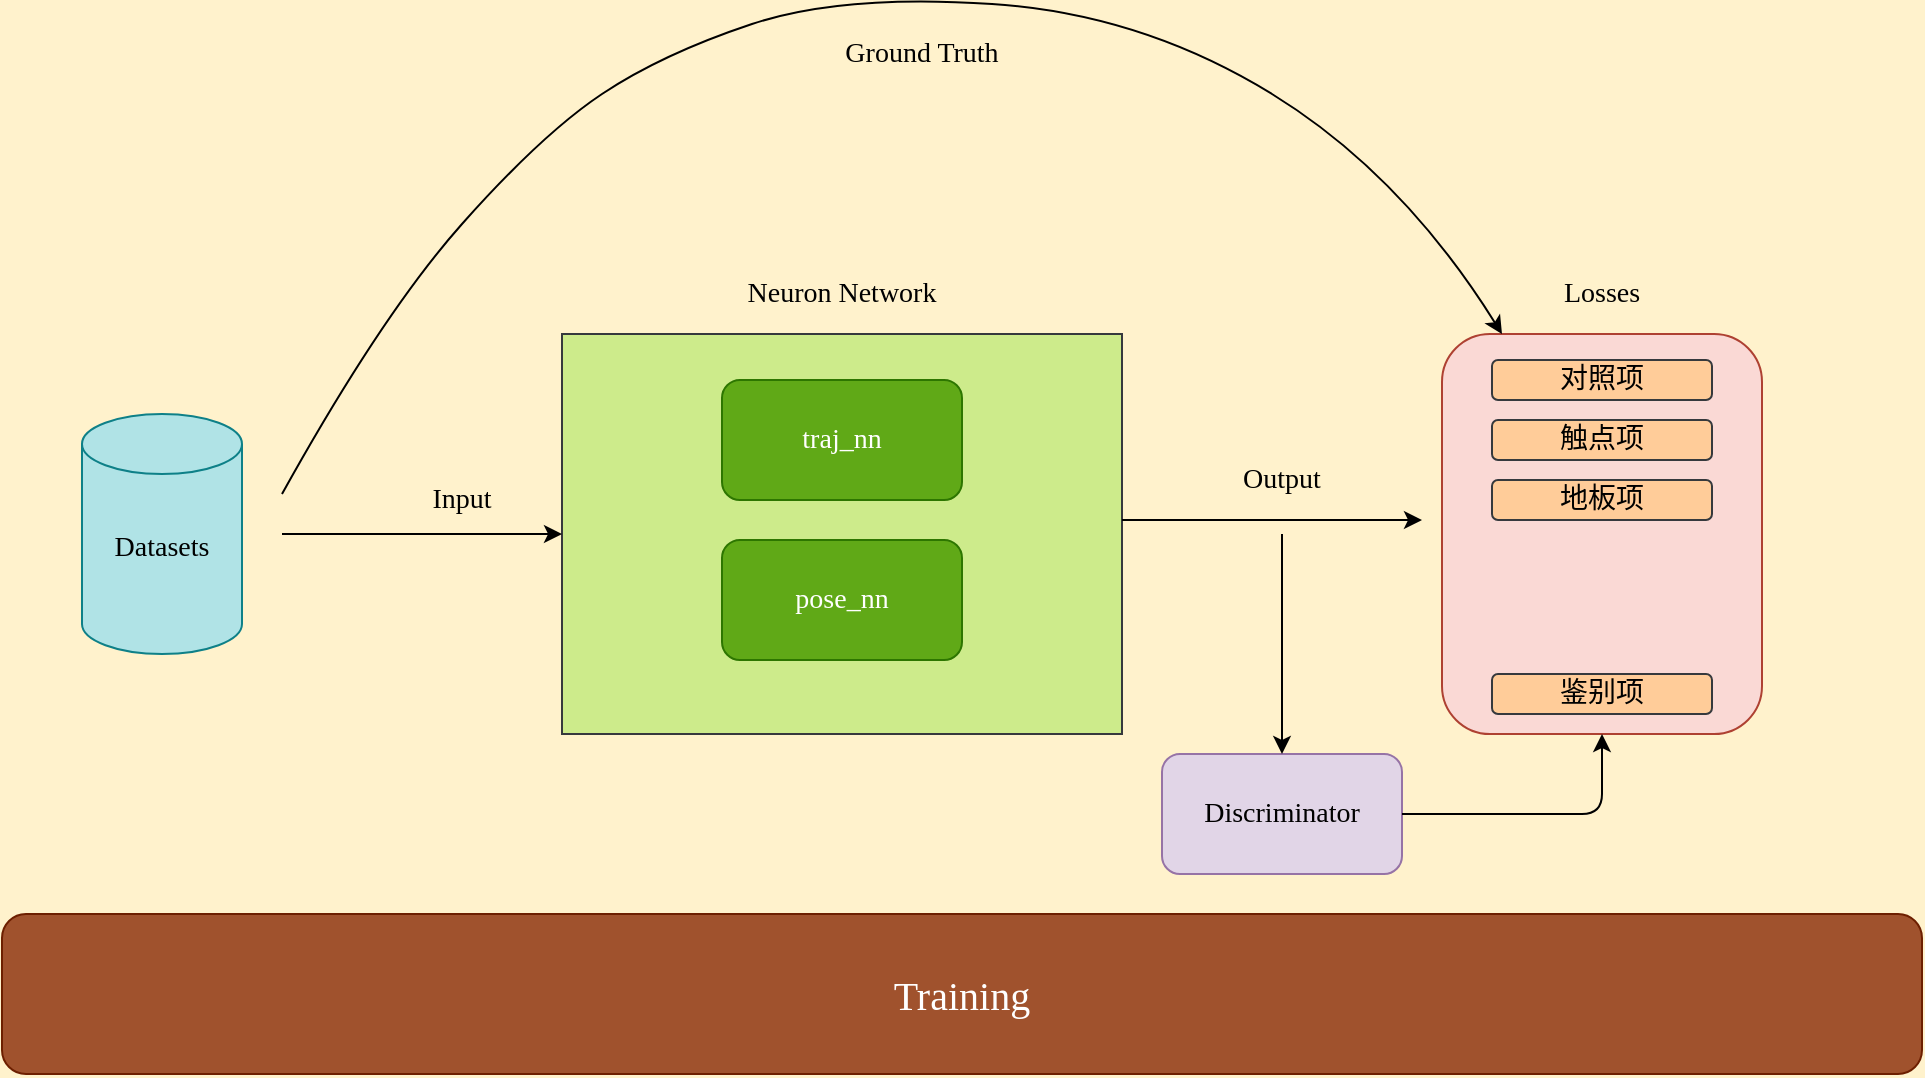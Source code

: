 <mxfile version="14.9.6" type="github">
  <diagram id="9wXMxh1VM7HO3iqphDn7" name="Page-1">
    <mxGraphModel dx="981" dy="624" grid="0" gridSize="10" guides="1" tooltips="1" connect="1" arrows="1" fold="1" page="1" pageScale="1" pageWidth="1169" pageHeight="827" background="#FFF2CC" math="0" shadow="0">
      <root>
        <mxCell id="0" />
        <mxCell id="1" parent="0" />
        <mxCell id="aq_8hHZu7omb50Sgb_1N-21" value="" style="rounded=0;whiteSpace=wrap;html=1;fontFamily=Lucida Console;fontSize=14;labelBorderColor=none;fillColor=#cdeb8b;strokeColor=#36393d;" vertex="1" parent="1">
          <mxGeometry x="320" y="280" width="280" height="200" as="geometry" />
        </mxCell>
        <mxCell id="aq_8hHZu7omb50Sgb_1N-3" value="" style="shape=cylinder3;whiteSpace=wrap;html=1;boundedLbl=1;backgroundOutline=1;size=15;fontSize=14;labelBorderColor=none;fillColor=#b0e3e6;strokeColor=#0e8088;" vertex="1" parent="1">
          <mxGeometry x="80" y="320" width="80" height="120" as="geometry" />
        </mxCell>
        <mxCell id="aq_8hHZu7omb50Sgb_1N-4" value="Datasets" style="text;html=1;strokeColor=none;fillColor=none;align=center;verticalAlign=middle;whiteSpace=wrap;rounded=0;fontFamily=Lucida Console;fontSize=14;labelBorderColor=none;" vertex="1" parent="1">
          <mxGeometry x="80" y="367" width="80" height="40" as="geometry" />
        </mxCell>
        <mxCell id="aq_8hHZu7omb50Sgb_1N-5" value="traj_nn" style="rounded=1;whiteSpace=wrap;html=1;fontFamily=Lucida Console;fontSize=14;labelBorderColor=none;fillColor=#60a917;strokeColor=#2D7600;fontColor=#ffffff;" vertex="1" parent="1">
          <mxGeometry x="400" y="303" width="120" height="60" as="geometry" />
        </mxCell>
        <mxCell id="aq_8hHZu7omb50Sgb_1N-6" value="pose_nn" style="rounded=1;whiteSpace=wrap;html=1;fontFamily=Lucida Console;fontSize=14;labelBorderColor=none;fillColor=#60a917;strokeColor=#2D7600;fontColor=#ffffff;" vertex="1" parent="1">
          <mxGeometry x="400" y="383" width="120" height="60" as="geometry" />
        </mxCell>
        <mxCell id="aq_8hHZu7omb50Sgb_1N-10" value="Neuron Network" style="text;html=1;strokeColor=none;fillColor=none;align=center;verticalAlign=middle;whiteSpace=wrap;rounded=0;fontFamily=Lucida Console;fontSize=14;labelBorderColor=none;" vertex="1" parent="1">
          <mxGeometry x="375" y="240" width="170" height="40" as="geometry" />
        </mxCell>
        <mxCell id="aq_8hHZu7omb50Sgb_1N-13" value="" style="endArrow=classic;html=1;fontFamily=Lucida Console;entryX=0;entryY=0.5;entryDx=0;entryDy=0;fontSize=14;labelBorderColor=none;" edge="1" parent="1">
          <mxGeometry width="50" height="50" relative="1" as="geometry">
            <mxPoint x="180" y="380" as="sourcePoint" />
            <mxPoint x="320" y="380" as="targetPoint" />
          </mxGeometry>
        </mxCell>
        <mxCell id="aq_8hHZu7omb50Sgb_1N-14" value="Input" style="text;html=1;strokeColor=none;fillColor=none;align=center;verticalAlign=middle;whiteSpace=wrap;rounded=0;fontFamily=Lucida Console;fontSize=14;labelBorderColor=none;" vertex="1" parent="1">
          <mxGeometry x="230" y="343" width="80" height="40" as="geometry" />
        </mxCell>
        <mxCell id="aq_8hHZu7omb50Sgb_1N-16" value="Output" style="text;html=1;strokeColor=none;fillColor=none;align=center;verticalAlign=middle;whiteSpace=wrap;rounded=0;fontFamily=Lucida Console;fontSize=14;labelBorderColor=none;" vertex="1" parent="1">
          <mxGeometry x="640" y="333" width="80" height="40" as="geometry" />
        </mxCell>
        <mxCell id="aq_8hHZu7omb50Sgb_1N-22" value="" style="rounded=1;whiteSpace=wrap;html=1;fontFamily=Lucida Console;fontSize=14;labelBorderColor=none;fillColor=#fad9d5;strokeColor=#ae4132;" vertex="1" parent="1">
          <mxGeometry x="760" y="280" width="160" height="200" as="geometry" />
        </mxCell>
        <mxCell id="aq_8hHZu7omb50Sgb_1N-23" value="Losses" style="text;html=1;strokeColor=none;fillColor=none;align=center;verticalAlign=middle;whiteSpace=wrap;rounded=0;fontFamily=Lucida Console;fontSize=14;labelBorderColor=none;" vertex="1" parent="1">
          <mxGeometry x="755" y="240" width="170" height="40" as="geometry" />
        </mxCell>
        <mxCell id="aq_8hHZu7omb50Sgb_1N-24" value="对照项" style="rounded=1;whiteSpace=wrap;html=1;fontFamily=Lucida Console;fontSize=14;labelBorderColor=none;fillColor=#ffcc99;strokeColor=#36393d;" vertex="1" parent="1">
          <mxGeometry x="785" y="293" width="110" height="20" as="geometry" />
        </mxCell>
        <mxCell id="aq_8hHZu7omb50Sgb_1N-25" value="鉴别项" style="rounded=1;whiteSpace=wrap;html=1;fontFamily=Lucida Console;fontSize=14;labelBorderColor=none;fillColor=#ffcc99;strokeColor=#36393d;" vertex="1" parent="1">
          <mxGeometry x="785" y="450" width="110" height="20" as="geometry" />
        </mxCell>
        <mxCell id="aq_8hHZu7omb50Sgb_1N-26" value="" style="curved=1;endArrow=classic;html=1;fontFamily=Lucida Console;fontSize=14;labelBorderColor=none;" edge="1" parent="1">
          <mxGeometry width="50" height="50" relative="1" as="geometry">
            <mxPoint x="180" y="360" as="sourcePoint" />
            <mxPoint x="790" y="280" as="targetPoint" />
            <Array as="points">
              <mxPoint x="230" y="270" />
              <mxPoint x="310" y="180" />
              <mxPoint x="370" y="140" />
              <mxPoint x="460" y="110" />
              <mxPoint x="610" y="120" />
              <mxPoint x="740" y="200" />
            </Array>
          </mxGeometry>
        </mxCell>
        <mxCell id="aq_8hHZu7omb50Sgb_1N-27" value="触点项" style="rounded=1;whiteSpace=wrap;html=1;fontFamily=Lucida Console;fontSize=14;labelBorderColor=none;fillColor=#ffcc99;strokeColor=#36393d;" vertex="1" parent="1">
          <mxGeometry x="785" y="323" width="110" height="20" as="geometry" />
        </mxCell>
        <mxCell id="aq_8hHZu7omb50Sgb_1N-28" value="地板项" style="rounded=1;whiteSpace=wrap;html=1;fontFamily=Lucida Console;fontSize=14;labelBorderColor=none;fillColor=#ffcc99;strokeColor=#36393d;" vertex="1" parent="1">
          <mxGeometry x="785" y="353" width="110" height="20" as="geometry" />
        </mxCell>
        <mxCell id="aq_8hHZu7omb50Sgb_1N-30" value="Discriminator" style="rounded=1;whiteSpace=wrap;html=1;fontFamily=Lucida Console;fontSize=14;labelBorderColor=none;fillColor=#e1d5e7;strokeColor=#9673a6;" vertex="1" parent="1">
          <mxGeometry x="620" y="490" width="120" height="60" as="geometry" />
        </mxCell>
        <mxCell id="aq_8hHZu7omb50Sgb_1N-31" value="" style="endArrow=classic;html=1;fontFamily=Lucida Console;entryX=0.5;entryY=0;entryDx=0;entryDy=0;fontSize=14;labelBorderColor=none;" edge="1" parent="1" target="aq_8hHZu7omb50Sgb_1N-30">
          <mxGeometry width="50" height="50" relative="1" as="geometry">
            <mxPoint x="680" y="380" as="sourcePoint" />
            <mxPoint x="450" y="550" as="targetPoint" />
          </mxGeometry>
        </mxCell>
        <mxCell id="aq_8hHZu7omb50Sgb_1N-33" value="" style="endArrow=classic;html=1;fontFamily=Lucida Console;exitX=1;exitY=0.5;exitDx=0;exitDy=0;entryX=0.5;entryY=1;entryDx=0;entryDy=0;fontSize=14;labelBorderColor=none;" edge="1" parent="1" source="aq_8hHZu7omb50Sgb_1N-30" target="aq_8hHZu7omb50Sgb_1N-22">
          <mxGeometry width="50" height="50" relative="1" as="geometry">
            <mxPoint x="750" y="580" as="sourcePoint" />
            <mxPoint x="800" y="530" as="targetPoint" />
            <Array as="points">
              <mxPoint x="840" y="520" />
            </Array>
          </mxGeometry>
        </mxCell>
        <mxCell id="aq_8hHZu7omb50Sgb_1N-35" value="Training" style="rounded=1;whiteSpace=wrap;html=1;fontFamily=Lucida Console;fontSize=20;labelBorderColor=none;fillColor=#a0522d;strokeColor=#6D1F00;fontColor=#ffffff;" vertex="1" parent="1">
          <mxGeometry x="40" y="570" width="960" height="80" as="geometry" />
        </mxCell>
        <mxCell id="aq_8hHZu7omb50Sgb_1N-36" value="Ground Truth" style="text;html=1;strokeColor=none;fillColor=none;align=center;verticalAlign=middle;whiteSpace=wrap;rounded=0;fontFamily=Lucida Console;fontSize=14;labelBorderColor=none;" vertex="1" parent="1">
          <mxGeometry x="415" y="120" width="170" height="40" as="geometry" />
        </mxCell>
        <mxCell id="aq_8hHZu7omb50Sgb_1N-42" value="" style="endArrow=classic;html=1;fontFamily=Lucida Console;fontSize=14;labelBorderColor=none;" edge="1" parent="1">
          <mxGeometry width="50" height="50" relative="1" as="geometry">
            <mxPoint x="600" y="373" as="sourcePoint" />
            <mxPoint x="750" y="373" as="targetPoint" />
          </mxGeometry>
        </mxCell>
      </root>
    </mxGraphModel>
  </diagram>
</mxfile>
